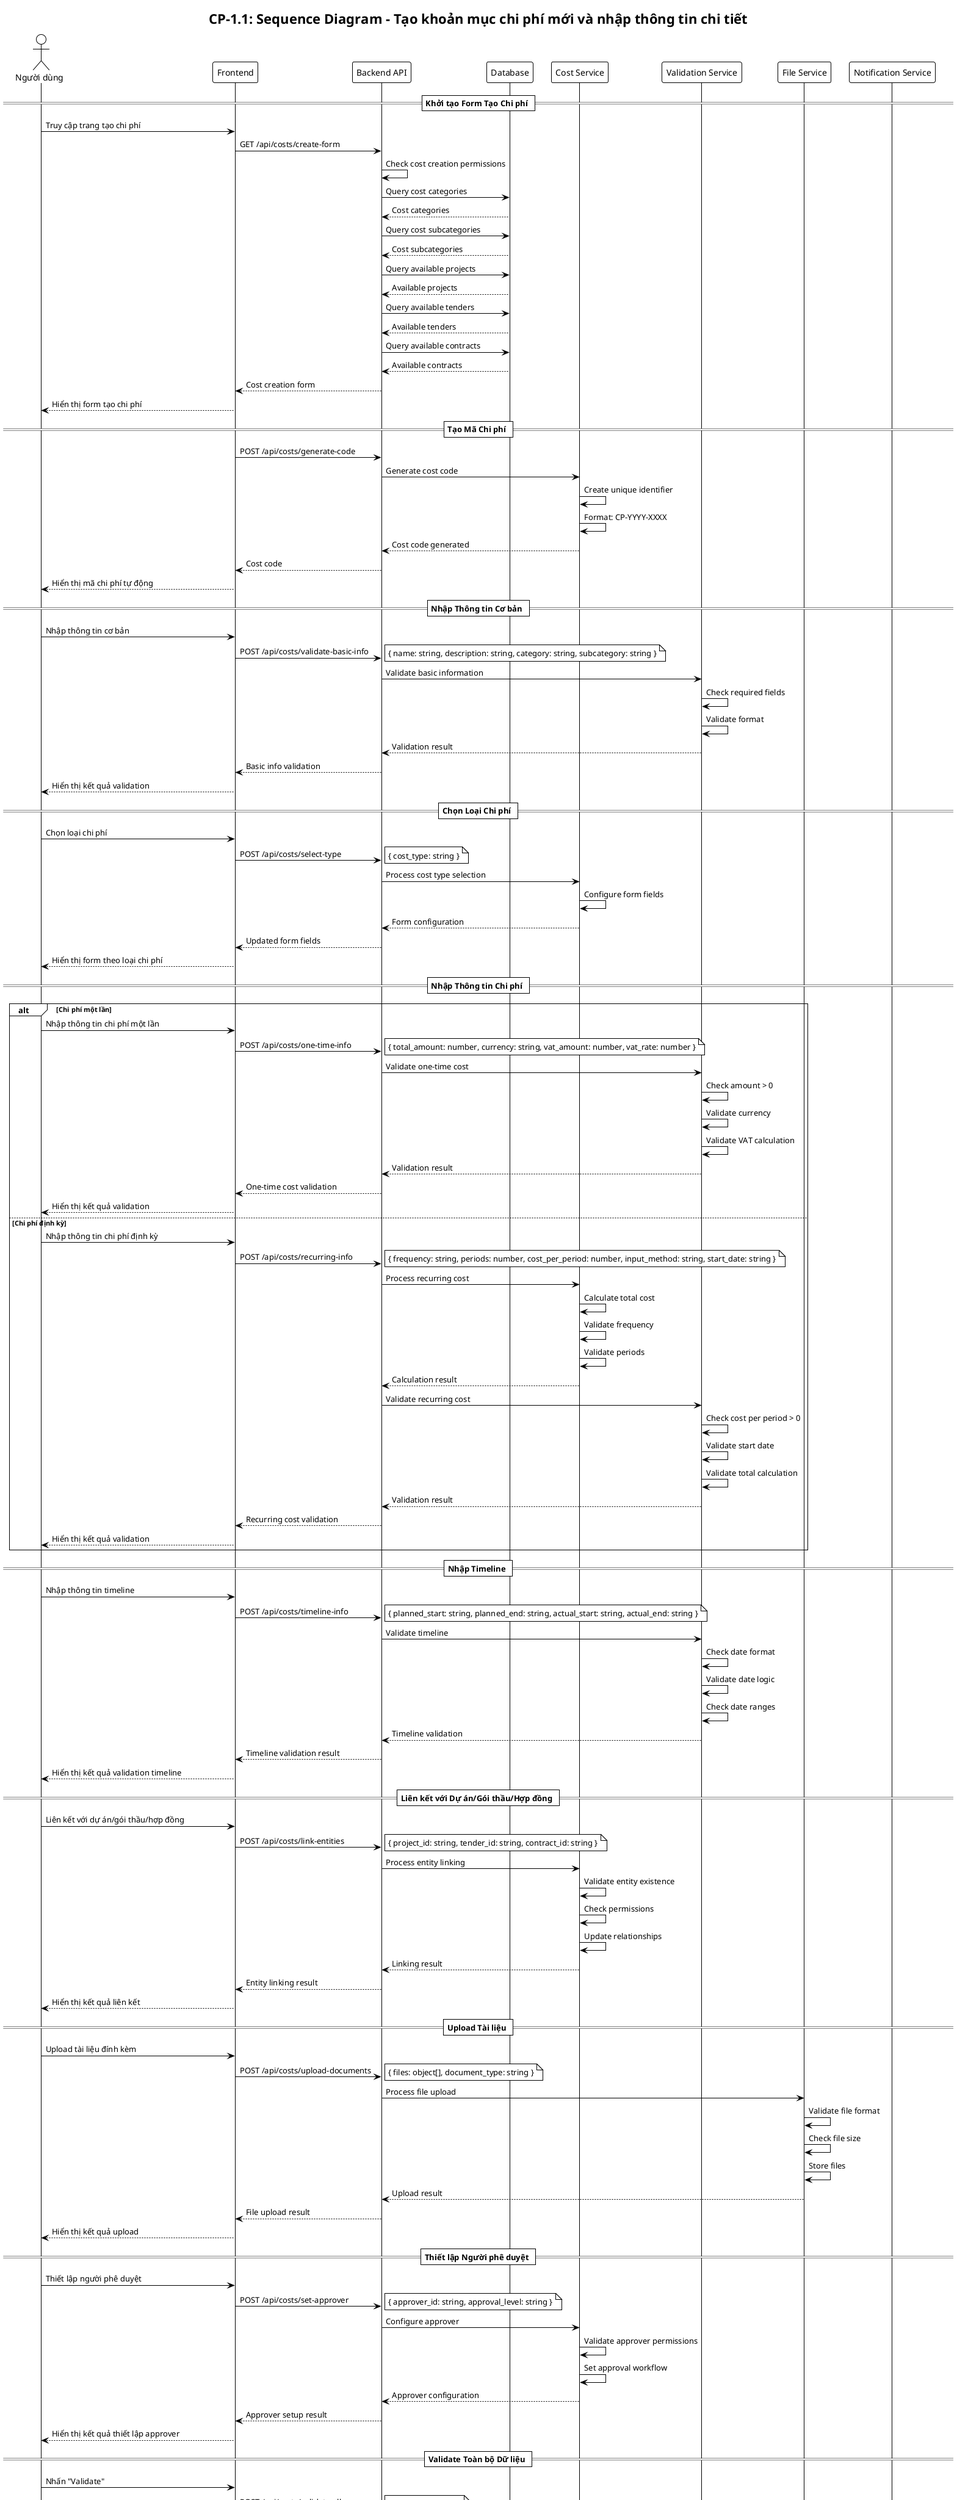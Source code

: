 @startuml CP-1.1 Sequence Diagram
!theme plain
skinparam sequenceFontSize 12

title CP-1.1: Sequence Diagram - Tạo khoản mục chi phí mới và nhập thông tin chi tiết

actor "Người dùng" as U
participant "Frontend" as F
participant "Backend API" as B
participant "Database" as D
participant "Cost Service" as CS
participant "Validation Service" as VS
participant "File Service" as FS
participant "Notification Service" as NS

== Khởi tạo Form Tạo Chi phí ==

U -> F: Truy cập trang tạo chi phí
F -> B: GET /api/costs/create-form
B -> B: Check cost creation permissions
B -> D: Query cost categories
D --> B: Cost categories
B -> D: Query cost subcategories
D --> B: Cost subcategories
B -> D: Query available projects
D --> B: Available projects
B -> D: Query available tenders
D --> B: Available tenders
B -> D: Query available contracts
D --> B: Available contracts
B --> F: Cost creation form
F --> U: Hiển thị form tạo chi phí

== Tạo Mã Chi phí ==

F -> B: POST /api/costs/generate-code
B -> CS: Generate cost code
CS -> CS: Create unique identifier
CS -> CS: Format: CP-YYYY-XXXX
CS --> B: Cost code generated
B --> F: Cost code
F --> U: Hiển thị mã chi phí tự động

== Nhập Thông tin Cơ bản ==

U -> F: Nhập thông tin cơ bản
F -> B: POST /api/costs/validate-basic-info
note right: { name: string, description: string, category: string, subcategory: string }

B -> VS: Validate basic information
VS -> VS: Check required fields
VS -> VS: Validate format
VS --> B: Validation result
B --> F: Basic info validation
F --> U: Hiển thị kết quả validation

== Chọn Loại Chi phí ==

U -> F: Chọn loại chi phí
F -> B: POST /api/costs/select-type
note right: { cost_type: string }

B -> CS: Process cost type selection
CS -> CS: Configure form fields
CS --> B: Form configuration
B --> F: Updated form fields
F --> U: Hiển thị form theo loại chi phí

== Nhập Thông tin Chi phí ==

alt Chi phí một lần
    U -> F: Nhập thông tin chi phí một lần
    F -> B: POST /api/costs/one-time-info
    note right: { total_amount: number, currency: string, vat_amount: number, vat_rate: number }
    
    B -> VS: Validate one-time cost
    VS -> VS: Check amount > 0
    VS -> VS: Validate currency
    VS -> VS: Validate VAT calculation
    VS --> B: Validation result
    B --> F: One-time cost validation
    F --> U: Hiển thị kết quả validation
else Chi phí định kỳ
    U -> F: Nhập thông tin chi phí định kỳ
    F -> B: POST /api/costs/recurring-info
    note right: { frequency: string, periods: number, cost_per_period: number, input_method: string, start_date: string }
    
    B -> CS: Process recurring cost
    CS -> CS: Calculate total cost
    CS -> CS: Validate frequency
    CS -> CS: Validate periods
    CS --> B: Calculation result
    
    B -> VS: Validate recurring cost
    VS -> VS: Check cost per period > 0
    VS -> VS: Validate start date
    VS -> VS: Validate total calculation
    VS --> B: Validation result
    B --> F: Recurring cost validation
    F --> U: Hiển thị kết quả validation
end

== Nhập Timeline ==

U -> F: Nhập thông tin timeline
F -> B: POST /api/costs/timeline-info
note right: { planned_start: string, planned_end: string, actual_start: string, actual_end: string }

B -> VS: Validate timeline
VS -> VS: Check date format
VS -> VS: Validate date logic
VS -> VS: Check date ranges
VS --> B: Timeline validation
B --> F: Timeline validation result
F --> U: Hiển thị kết quả validation timeline

== Liên kết với Dự án/Gói thầu/Hợp đồng ==

U -> F: Liên kết với dự án/gói thầu/hợp đồng
F -> B: POST /api/costs/link-entities
note right: { project_id: string, tender_id: string, contract_id: string }

B -> CS: Process entity linking
CS -> CS: Validate entity existence
CS -> CS: Check permissions
CS -> CS: Update relationships
CS --> B: Linking result
B --> F: Entity linking result
F --> U: Hiển thị kết quả liên kết

== Upload Tài liệu ==

U -> F: Upload tài liệu đính kèm
F -> B: POST /api/costs/upload-documents
note right: { files: object[], document_type: string }

B -> FS: Process file upload
FS -> FS: Validate file format
FS -> FS: Check file size
FS -> FS: Store files
FS --> B: Upload result
B --> F: File upload result
F --> U: Hiển thị kết quả upload

== Thiết lập Người phê duyệt ==

U -> F: Thiết lập người phê duyệt
F -> B: POST /api/costs/set-approver
note right: { approver_id: string, approval_level: string }

B -> CS: Configure approver
CS -> CS: Validate approver permissions
CS -> CS: Set approval workflow
CS --> B: Approver configuration
B --> F: Approver setup result
F --> U: Hiển thị kết quả thiết lập approver

== Validate Toàn bộ Dữ liệu ==

U -> F: Nhấn "Validate"
F -> B: POST /api/costs/validate-all
note right: { cost_data: object }

B -> VS: Comprehensive validation
VS -> VS: Check all required fields
VS -> VS: Validate business rules
VS -> VS: Cross-field validation
VS -> VS: Check data consistency
VS --> B: Complete validation result

alt Validation thành công
    B --> F: Validation passed
    F --> U: Hiển thị thông báo validation thành công
else Validation thất bại
    B --> F: 400 Bad Request
    F --> U: Hiển thị danh sách lỗi
    U -> F: Sửa lỗi
    F -> B: POST /api/costs/update
    B -> D: Update cost data
    D --> B: Data updated
    B --> F: Update successful
    F --> U: Hiển thị thông báo cập nhật thành công
end

== Tạo Preview ==

U -> F: Nhấn "Preview"
F -> B: POST /api/costs/preview
note right: { cost_config: object }

B -> CS: Generate cost preview
CS -> CS: Format cost information
CS -> CS: Calculate totals
CS -> CS: Prepare display data
CS --> B: Preview data
B --> F: Cost preview
F --> U: Hiển thị preview chi phí

== Lưu Chi phí ==

U -> F: Nhấn "Lưu"
F -> B: POST /api/costs/save
note right: { save_type: string, cost_data: object }

alt Lưu hoàn thành
    B -> D: Save cost to database
    D --> B: Cost saved
    B -> D: Create cost version
    D --> B: Version created
    B -> D: Update cost statistics
    D --> B: Statistics updated
    B -> NS: Send approval notification
    NS --> B: Notification sent
    B --> F: Cost saved successfully
    F --> U: Hiển thị thông báo tạo thành công
    
    U -> F: Chọn tạo chi phí tiếp theo
    F -> B: POST /api/costs/reset-form
    B --> F: Form reset
    F --> U: Hiển thị form trống để tạo chi phí mới
else Lưu nháp
    B -> D: Save draft cost
    D --> B: Draft saved
    B --> F: Draft saved successfully
    F --> U: Hiển thị thông báo lưu nháp thành công
    
    U -> F: Chuyển đến danh sách chi phí
    F -> B: GET /api/costs/list
    B -> D: Query cost list
    D --> B: Cost list
    B --> F: Cost list page
    F --> U: Hiển thị danh sách chi phí
end

== Ghi Log ==

B -> D: Log cost creation activity
D --> B: Activity logged
B -> D: Update cost metrics
D --> B: Metrics updated

== Xử lý Lỗi ==

alt Không có quyền tạo chi phí
    B --> F: 403 Forbidden
    F --> U: Hiển thị thông báo "Không có quyền tạo chi phí"
else Lỗi validation
    B --> F: 400 Bad Request
    F --> U: Hiển thị thông báo lỗi validation
else Lỗi upload file
    B --> F: 500 Internal Server Error
    F --> U: Hiển thị thông báo lỗi upload
else Lỗi lưu chi phí
    B --> F: 500 Internal Server Error
    F --> U: Hiển thị thông báo lỗi lưu
end

@enduml
